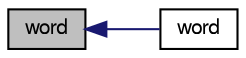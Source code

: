 digraph "word"
{
  bgcolor="transparent";
  edge [fontname="FreeSans",fontsize="10",labelfontname="FreeSans",labelfontsize="10"];
  node [fontname="FreeSans",fontsize="10",shape=record];
  rankdir="LR";
  Node1 [label="word",height=0.2,width=0.4,color="black", fillcolor="grey75", style="filled", fontcolor="black"];
  Node1 -> Node2 [dir="back",color="midnightblue",fontsize="10",style="solid",fontname="FreeSans"];
  Node2 [label="word",height=0.2,width=0.4,color="black",URL="$a28258.html#a11d92341247e87f1d67fa6f603c60789",tooltip="Construct as copy of character array. "];
}
